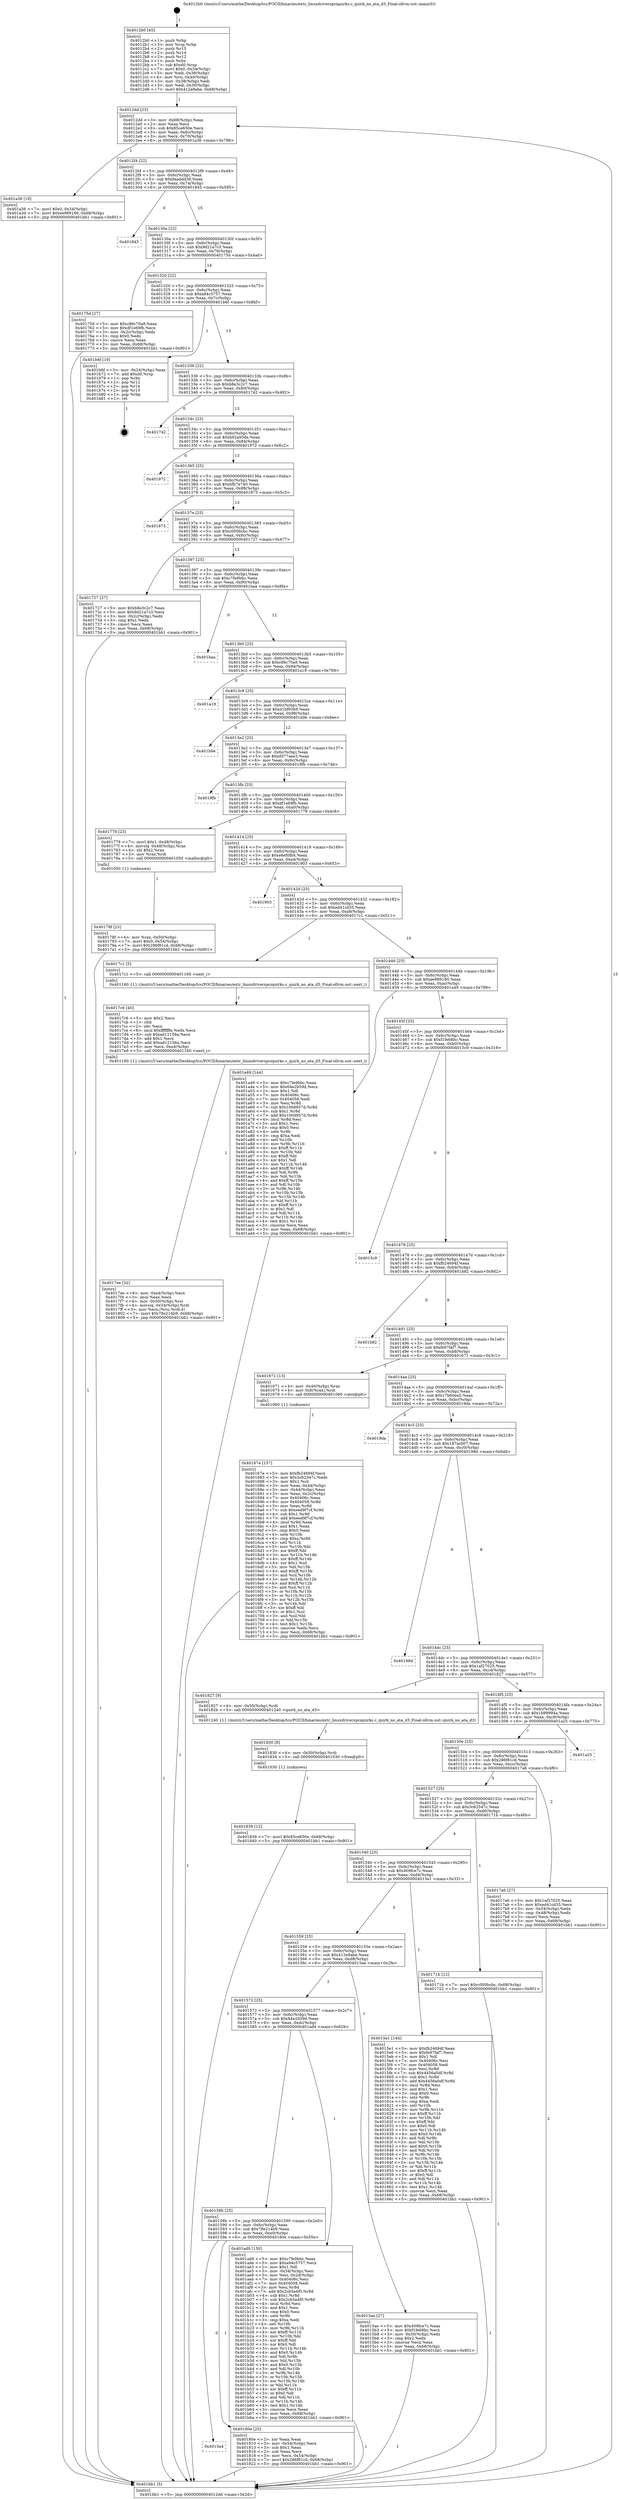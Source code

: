 digraph "0x4012b0" {
  label = "0x4012b0 (/mnt/c/Users/mathe/Desktop/tcc/POCII/binaries/extr_linuxdriverspciquirks.c_quirk_no_ata_d3_Final-ollvm.out::main(0))"
  labelloc = "t"
  node[shape=record]

  Entry [label="",width=0.3,height=0.3,shape=circle,fillcolor=black,style=filled]
  "0x4012dd" [label="{
     0x4012dd [23]\l
     | [instrs]\l
     &nbsp;&nbsp;0x4012dd \<+3\>: mov -0x68(%rbp),%eax\l
     &nbsp;&nbsp;0x4012e0 \<+2\>: mov %eax,%ecx\l
     &nbsp;&nbsp;0x4012e2 \<+6\>: sub $0x85ce650e,%ecx\l
     &nbsp;&nbsp;0x4012e8 \<+3\>: mov %eax,-0x6c(%rbp)\l
     &nbsp;&nbsp;0x4012eb \<+3\>: mov %ecx,-0x70(%rbp)\l
     &nbsp;&nbsp;0x4012ee \<+6\>: je 0000000000401a36 \<main+0x786\>\l
  }"]
  "0x401a36" [label="{
     0x401a36 [19]\l
     | [instrs]\l
     &nbsp;&nbsp;0x401a36 \<+7\>: movl $0x0,-0x34(%rbp)\l
     &nbsp;&nbsp;0x401a3d \<+7\>: movl $0xee989180,-0x68(%rbp)\l
     &nbsp;&nbsp;0x401a44 \<+5\>: jmp 0000000000401bb1 \<main+0x901\>\l
  }"]
  "0x4012f4" [label="{
     0x4012f4 [22]\l
     | [instrs]\l
     &nbsp;&nbsp;0x4012f4 \<+5\>: jmp 00000000004012f9 \<main+0x49\>\l
     &nbsp;&nbsp;0x4012f9 \<+3\>: mov -0x6c(%rbp),%eax\l
     &nbsp;&nbsp;0x4012fc \<+5\>: sub $0x9aaddd36,%eax\l
     &nbsp;&nbsp;0x401301 \<+3\>: mov %eax,-0x74(%rbp)\l
     &nbsp;&nbsp;0x401304 \<+6\>: je 0000000000401845 \<main+0x595\>\l
  }"]
  Exit [label="",width=0.3,height=0.3,shape=circle,fillcolor=black,style=filled,peripheries=2]
  "0x401845" [label="{
     0x401845\l
  }", style=dashed]
  "0x40130a" [label="{
     0x40130a [22]\l
     | [instrs]\l
     &nbsp;&nbsp;0x40130a \<+5\>: jmp 000000000040130f \<main+0x5f\>\l
     &nbsp;&nbsp;0x40130f \<+3\>: mov -0x6c(%rbp),%eax\l
     &nbsp;&nbsp;0x401312 \<+5\>: sub $0x9d21a7c3,%eax\l
     &nbsp;&nbsp;0x401317 \<+3\>: mov %eax,-0x78(%rbp)\l
     &nbsp;&nbsp;0x40131a \<+6\>: je 000000000040175d \<main+0x4ad\>\l
  }"]
  "0x401839" [label="{
     0x401839 [12]\l
     | [instrs]\l
     &nbsp;&nbsp;0x401839 \<+7\>: movl $0x85ce650e,-0x68(%rbp)\l
     &nbsp;&nbsp;0x401840 \<+5\>: jmp 0000000000401bb1 \<main+0x901\>\l
  }"]
  "0x40175d" [label="{
     0x40175d [27]\l
     | [instrs]\l
     &nbsp;&nbsp;0x40175d \<+5\>: mov $0xc86c70a9,%eax\l
     &nbsp;&nbsp;0x401762 \<+5\>: mov $0xdf1e69fb,%ecx\l
     &nbsp;&nbsp;0x401767 \<+3\>: mov -0x2c(%rbp),%edx\l
     &nbsp;&nbsp;0x40176a \<+3\>: cmp $0x0,%edx\l
     &nbsp;&nbsp;0x40176d \<+3\>: cmove %ecx,%eax\l
     &nbsp;&nbsp;0x401770 \<+3\>: mov %eax,-0x68(%rbp)\l
     &nbsp;&nbsp;0x401773 \<+5\>: jmp 0000000000401bb1 \<main+0x901\>\l
  }"]
  "0x401320" [label="{
     0x401320 [22]\l
     | [instrs]\l
     &nbsp;&nbsp;0x401320 \<+5\>: jmp 0000000000401325 \<main+0x75\>\l
     &nbsp;&nbsp;0x401325 \<+3\>: mov -0x6c(%rbp),%eax\l
     &nbsp;&nbsp;0x401328 \<+5\>: sub $0xa94c5757,%eax\l
     &nbsp;&nbsp;0x40132d \<+3\>: mov %eax,-0x7c(%rbp)\l
     &nbsp;&nbsp;0x401330 \<+6\>: je 0000000000401b6f \<main+0x8bf\>\l
  }"]
  "0x401830" [label="{
     0x401830 [9]\l
     | [instrs]\l
     &nbsp;&nbsp;0x401830 \<+4\>: mov -0x50(%rbp),%rdi\l
     &nbsp;&nbsp;0x401834 \<+5\>: call 0000000000401030 \<free@plt\>\l
     | [calls]\l
     &nbsp;&nbsp;0x401030 \{1\} (unknown)\l
  }"]
  "0x401b6f" [label="{
     0x401b6f [19]\l
     | [instrs]\l
     &nbsp;&nbsp;0x401b6f \<+3\>: mov -0x24(%rbp),%eax\l
     &nbsp;&nbsp;0x401b72 \<+7\>: add $0xd0,%rsp\l
     &nbsp;&nbsp;0x401b79 \<+1\>: pop %rbx\l
     &nbsp;&nbsp;0x401b7a \<+2\>: pop %r12\l
     &nbsp;&nbsp;0x401b7c \<+2\>: pop %r14\l
     &nbsp;&nbsp;0x401b7e \<+2\>: pop %r15\l
     &nbsp;&nbsp;0x401b80 \<+1\>: pop %rbp\l
     &nbsp;&nbsp;0x401b81 \<+1\>: ret\l
  }"]
  "0x401336" [label="{
     0x401336 [22]\l
     | [instrs]\l
     &nbsp;&nbsp;0x401336 \<+5\>: jmp 000000000040133b \<main+0x8b\>\l
     &nbsp;&nbsp;0x40133b \<+3\>: mov -0x6c(%rbp),%eax\l
     &nbsp;&nbsp;0x40133e \<+5\>: sub $0xb8e3c2c7,%eax\l
     &nbsp;&nbsp;0x401343 \<+3\>: mov %eax,-0x80(%rbp)\l
     &nbsp;&nbsp;0x401346 \<+6\>: je 0000000000401742 \<main+0x492\>\l
  }"]
  "0x4015a4" [label="{
     0x4015a4\l
  }", style=dashed]
  "0x401742" [label="{
     0x401742\l
  }", style=dashed]
  "0x40134c" [label="{
     0x40134c [25]\l
     | [instrs]\l
     &nbsp;&nbsp;0x40134c \<+5\>: jmp 0000000000401351 \<main+0xa1\>\l
     &nbsp;&nbsp;0x401351 \<+3\>: mov -0x6c(%rbp),%eax\l
     &nbsp;&nbsp;0x401354 \<+5\>: sub $0xb92a93de,%eax\l
     &nbsp;&nbsp;0x401359 \<+6\>: mov %eax,-0x84(%rbp)\l
     &nbsp;&nbsp;0x40135f \<+6\>: je 0000000000401972 \<main+0x6c2\>\l
  }"]
  "0x40180e" [label="{
     0x40180e [25]\l
     | [instrs]\l
     &nbsp;&nbsp;0x40180e \<+2\>: xor %eax,%eax\l
     &nbsp;&nbsp;0x401810 \<+3\>: mov -0x54(%rbp),%ecx\l
     &nbsp;&nbsp;0x401813 \<+3\>: sub $0x1,%eax\l
     &nbsp;&nbsp;0x401816 \<+2\>: sub %eax,%ecx\l
     &nbsp;&nbsp;0x401818 \<+3\>: mov %ecx,-0x54(%rbp)\l
     &nbsp;&nbsp;0x40181b \<+7\>: movl $0x286f81cd,-0x68(%rbp)\l
     &nbsp;&nbsp;0x401822 \<+5\>: jmp 0000000000401bb1 \<main+0x901\>\l
  }"]
  "0x401972" [label="{
     0x401972\l
  }", style=dashed]
  "0x401365" [label="{
     0x401365 [25]\l
     | [instrs]\l
     &nbsp;&nbsp;0x401365 \<+5\>: jmp 000000000040136a \<main+0xba\>\l
     &nbsp;&nbsp;0x40136a \<+3\>: mov -0x6c(%rbp),%eax\l
     &nbsp;&nbsp;0x40136d \<+5\>: sub $0xbfb7e740,%eax\l
     &nbsp;&nbsp;0x401372 \<+6\>: mov %eax,-0x88(%rbp)\l
     &nbsp;&nbsp;0x401378 \<+6\>: je 0000000000401873 \<main+0x5c3\>\l
  }"]
  "0x40158b" [label="{
     0x40158b [25]\l
     | [instrs]\l
     &nbsp;&nbsp;0x40158b \<+5\>: jmp 0000000000401590 \<main+0x2e0\>\l
     &nbsp;&nbsp;0x401590 \<+3\>: mov -0x6c(%rbp),%eax\l
     &nbsp;&nbsp;0x401593 \<+5\>: sub $0x78e214b9,%eax\l
     &nbsp;&nbsp;0x401598 \<+6\>: mov %eax,-0xe0(%rbp)\l
     &nbsp;&nbsp;0x40159e \<+6\>: je 000000000040180e \<main+0x55e\>\l
  }"]
  "0x401873" [label="{
     0x401873\l
  }", style=dashed]
  "0x40137e" [label="{
     0x40137e [25]\l
     | [instrs]\l
     &nbsp;&nbsp;0x40137e \<+5\>: jmp 0000000000401383 \<main+0xd3\>\l
     &nbsp;&nbsp;0x401383 \<+3\>: mov -0x6c(%rbp),%eax\l
     &nbsp;&nbsp;0x401386 \<+5\>: sub $0xc000bcbc,%eax\l
     &nbsp;&nbsp;0x40138b \<+6\>: mov %eax,-0x8c(%rbp)\l
     &nbsp;&nbsp;0x401391 \<+6\>: je 0000000000401727 \<main+0x477\>\l
  }"]
  "0x401ad9" [label="{
     0x401ad9 [150]\l
     | [instrs]\l
     &nbsp;&nbsp;0x401ad9 \<+5\>: mov $0xc7fe9bbc,%eax\l
     &nbsp;&nbsp;0x401ade \<+5\>: mov $0xa94c5757,%ecx\l
     &nbsp;&nbsp;0x401ae3 \<+2\>: mov $0x1,%dl\l
     &nbsp;&nbsp;0x401ae5 \<+3\>: mov -0x34(%rbp),%esi\l
     &nbsp;&nbsp;0x401ae8 \<+3\>: mov %esi,-0x24(%rbp)\l
     &nbsp;&nbsp;0x401aeb \<+7\>: mov 0x40406c,%esi\l
     &nbsp;&nbsp;0x401af2 \<+7\>: mov 0x404058,%edi\l
     &nbsp;&nbsp;0x401af9 \<+3\>: mov %esi,%r8d\l
     &nbsp;&nbsp;0x401afc \<+7\>: add $0x2cb5a4f0,%r8d\l
     &nbsp;&nbsp;0x401b03 \<+4\>: sub $0x1,%r8d\l
     &nbsp;&nbsp;0x401b07 \<+7\>: sub $0x2cb5a4f0,%r8d\l
     &nbsp;&nbsp;0x401b0e \<+4\>: imul %r8d,%esi\l
     &nbsp;&nbsp;0x401b12 \<+3\>: and $0x1,%esi\l
     &nbsp;&nbsp;0x401b15 \<+3\>: cmp $0x0,%esi\l
     &nbsp;&nbsp;0x401b18 \<+4\>: sete %r9b\l
     &nbsp;&nbsp;0x401b1c \<+3\>: cmp $0xa,%edi\l
     &nbsp;&nbsp;0x401b1f \<+4\>: setl %r10b\l
     &nbsp;&nbsp;0x401b23 \<+3\>: mov %r9b,%r11b\l
     &nbsp;&nbsp;0x401b26 \<+4\>: xor $0xff,%r11b\l
     &nbsp;&nbsp;0x401b2a \<+3\>: mov %r10b,%bl\l
     &nbsp;&nbsp;0x401b2d \<+3\>: xor $0xff,%bl\l
     &nbsp;&nbsp;0x401b30 \<+3\>: xor $0x0,%dl\l
     &nbsp;&nbsp;0x401b33 \<+3\>: mov %r11b,%r14b\l
     &nbsp;&nbsp;0x401b36 \<+4\>: and $0x0,%r14b\l
     &nbsp;&nbsp;0x401b3a \<+3\>: and %dl,%r9b\l
     &nbsp;&nbsp;0x401b3d \<+3\>: mov %bl,%r15b\l
     &nbsp;&nbsp;0x401b40 \<+4\>: and $0x0,%r15b\l
     &nbsp;&nbsp;0x401b44 \<+3\>: and %dl,%r10b\l
     &nbsp;&nbsp;0x401b47 \<+3\>: or %r9b,%r14b\l
     &nbsp;&nbsp;0x401b4a \<+3\>: or %r10b,%r15b\l
     &nbsp;&nbsp;0x401b4d \<+3\>: xor %r15b,%r14b\l
     &nbsp;&nbsp;0x401b50 \<+3\>: or %bl,%r11b\l
     &nbsp;&nbsp;0x401b53 \<+4\>: xor $0xff,%r11b\l
     &nbsp;&nbsp;0x401b57 \<+3\>: or $0x0,%dl\l
     &nbsp;&nbsp;0x401b5a \<+3\>: and %dl,%r11b\l
     &nbsp;&nbsp;0x401b5d \<+3\>: or %r11b,%r14b\l
     &nbsp;&nbsp;0x401b60 \<+4\>: test $0x1,%r14b\l
     &nbsp;&nbsp;0x401b64 \<+3\>: cmovne %ecx,%eax\l
     &nbsp;&nbsp;0x401b67 \<+3\>: mov %eax,-0x68(%rbp)\l
     &nbsp;&nbsp;0x401b6a \<+5\>: jmp 0000000000401bb1 \<main+0x901\>\l
  }"]
  "0x401727" [label="{
     0x401727 [27]\l
     | [instrs]\l
     &nbsp;&nbsp;0x401727 \<+5\>: mov $0xb8e3c2c7,%eax\l
     &nbsp;&nbsp;0x40172c \<+5\>: mov $0x9d21a7c3,%ecx\l
     &nbsp;&nbsp;0x401731 \<+3\>: mov -0x2c(%rbp),%edx\l
     &nbsp;&nbsp;0x401734 \<+3\>: cmp $0x1,%edx\l
     &nbsp;&nbsp;0x401737 \<+3\>: cmovl %ecx,%eax\l
     &nbsp;&nbsp;0x40173a \<+3\>: mov %eax,-0x68(%rbp)\l
     &nbsp;&nbsp;0x40173d \<+5\>: jmp 0000000000401bb1 \<main+0x901\>\l
  }"]
  "0x401397" [label="{
     0x401397 [25]\l
     | [instrs]\l
     &nbsp;&nbsp;0x401397 \<+5\>: jmp 000000000040139c \<main+0xec\>\l
     &nbsp;&nbsp;0x40139c \<+3\>: mov -0x6c(%rbp),%eax\l
     &nbsp;&nbsp;0x40139f \<+5\>: sub $0xc7fe9bbc,%eax\l
     &nbsp;&nbsp;0x4013a4 \<+6\>: mov %eax,-0x90(%rbp)\l
     &nbsp;&nbsp;0x4013aa \<+6\>: je 0000000000401baa \<main+0x8fa\>\l
  }"]
  "0x4017ee" [label="{
     0x4017ee [32]\l
     | [instrs]\l
     &nbsp;&nbsp;0x4017ee \<+6\>: mov -0xe4(%rbp),%ecx\l
     &nbsp;&nbsp;0x4017f4 \<+3\>: imul %eax,%ecx\l
     &nbsp;&nbsp;0x4017f7 \<+4\>: mov -0x50(%rbp),%rsi\l
     &nbsp;&nbsp;0x4017fb \<+4\>: movslq -0x54(%rbp),%rdi\l
     &nbsp;&nbsp;0x4017ff \<+3\>: mov %ecx,(%rsi,%rdi,4)\l
     &nbsp;&nbsp;0x401802 \<+7\>: movl $0x78e214b9,-0x68(%rbp)\l
     &nbsp;&nbsp;0x401809 \<+5\>: jmp 0000000000401bb1 \<main+0x901\>\l
  }"]
  "0x401baa" [label="{
     0x401baa\l
  }", style=dashed]
  "0x4013b0" [label="{
     0x4013b0 [25]\l
     | [instrs]\l
     &nbsp;&nbsp;0x4013b0 \<+5\>: jmp 00000000004013b5 \<main+0x105\>\l
     &nbsp;&nbsp;0x4013b5 \<+3\>: mov -0x6c(%rbp),%eax\l
     &nbsp;&nbsp;0x4013b8 \<+5\>: sub $0xc86c70a9,%eax\l
     &nbsp;&nbsp;0x4013bd \<+6\>: mov %eax,-0x94(%rbp)\l
     &nbsp;&nbsp;0x4013c3 \<+6\>: je 0000000000401a19 \<main+0x769\>\l
  }"]
  "0x4017c6" [label="{
     0x4017c6 [40]\l
     | [instrs]\l
     &nbsp;&nbsp;0x4017c6 \<+5\>: mov $0x2,%ecx\l
     &nbsp;&nbsp;0x4017cb \<+1\>: cltd\l
     &nbsp;&nbsp;0x4017cc \<+2\>: idiv %ecx\l
     &nbsp;&nbsp;0x4017ce \<+6\>: imul $0xfffffffe,%edx,%ecx\l
     &nbsp;&nbsp;0x4017d4 \<+6\>: sub $0xad12156a,%ecx\l
     &nbsp;&nbsp;0x4017da \<+3\>: add $0x1,%ecx\l
     &nbsp;&nbsp;0x4017dd \<+6\>: add $0xad12156a,%ecx\l
     &nbsp;&nbsp;0x4017e3 \<+6\>: mov %ecx,-0xe4(%rbp)\l
     &nbsp;&nbsp;0x4017e9 \<+5\>: call 0000000000401160 \<next_i\>\l
     | [calls]\l
     &nbsp;&nbsp;0x401160 \{1\} (/mnt/c/Users/mathe/Desktop/tcc/POCII/binaries/extr_linuxdriverspciquirks.c_quirk_no_ata_d3_Final-ollvm.out::next_i)\l
  }"]
  "0x401a19" [label="{
     0x401a19\l
  }", style=dashed]
  "0x4013c9" [label="{
     0x4013c9 [25]\l
     | [instrs]\l
     &nbsp;&nbsp;0x4013c9 \<+5\>: jmp 00000000004013ce \<main+0x11e\>\l
     &nbsp;&nbsp;0x4013ce \<+3\>: mov -0x6c(%rbp),%eax\l
     &nbsp;&nbsp;0x4013d1 \<+5\>: sub $0xd1bf93b9,%eax\l
     &nbsp;&nbsp;0x4013d6 \<+6\>: mov %eax,-0x98(%rbp)\l
     &nbsp;&nbsp;0x4013dc \<+6\>: je 0000000000401b9e \<main+0x8ee\>\l
  }"]
  "0x40178f" [label="{
     0x40178f [23]\l
     | [instrs]\l
     &nbsp;&nbsp;0x40178f \<+4\>: mov %rax,-0x50(%rbp)\l
     &nbsp;&nbsp;0x401793 \<+7\>: movl $0x0,-0x54(%rbp)\l
     &nbsp;&nbsp;0x40179a \<+7\>: movl $0x286f81cd,-0x68(%rbp)\l
     &nbsp;&nbsp;0x4017a1 \<+5\>: jmp 0000000000401bb1 \<main+0x901\>\l
  }"]
  "0x401b9e" [label="{
     0x401b9e\l
  }", style=dashed]
  "0x4013e2" [label="{
     0x4013e2 [25]\l
     | [instrs]\l
     &nbsp;&nbsp;0x4013e2 \<+5\>: jmp 00000000004013e7 \<main+0x137\>\l
     &nbsp;&nbsp;0x4013e7 \<+3\>: mov -0x6c(%rbp),%eax\l
     &nbsp;&nbsp;0x4013ea \<+5\>: sub $0xd577aee3,%eax\l
     &nbsp;&nbsp;0x4013ef \<+6\>: mov %eax,-0x9c(%rbp)\l
     &nbsp;&nbsp;0x4013f5 \<+6\>: je 00000000004019fb \<main+0x74b\>\l
  }"]
  "0x40167e" [label="{
     0x40167e [157]\l
     | [instrs]\l
     &nbsp;&nbsp;0x40167e \<+5\>: mov $0xfb24694f,%ecx\l
     &nbsp;&nbsp;0x401683 \<+5\>: mov $0x3c62547c,%edx\l
     &nbsp;&nbsp;0x401688 \<+3\>: mov $0x1,%sil\l
     &nbsp;&nbsp;0x40168b \<+3\>: mov %eax,-0x44(%rbp)\l
     &nbsp;&nbsp;0x40168e \<+3\>: mov -0x44(%rbp),%eax\l
     &nbsp;&nbsp;0x401691 \<+3\>: mov %eax,-0x2c(%rbp)\l
     &nbsp;&nbsp;0x401694 \<+7\>: mov 0x40406c,%eax\l
     &nbsp;&nbsp;0x40169b \<+8\>: mov 0x404058,%r8d\l
     &nbsp;&nbsp;0x4016a3 \<+3\>: mov %eax,%r9d\l
     &nbsp;&nbsp;0x4016a6 \<+7\>: sub $0xeed9f7cf,%r9d\l
     &nbsp;&nbsp;0x4016ad \<+4\>: sub $0x1,%r9d\l
     &nbsp;&nbsp;0x4016b1 \<+7\>: add $0xeed9f7cf,%r9d\l
     &nbsp;&nbsp;0x4016b8 \<+4\>: imul %r9d,%eax\l
     &nbsp;&nbsp;0x4016bc \<+3\>: and $0x1,%eax\l
     &nbsp;&nbsp;0x4016bf \<+3\>: cmp $0x0,%eax\l
     &nbsp;&nbsp;0x4016c2 \<+4\>: sete %r10b\l
     &nbsp;&nbsp;0x4016c6 \<+4\>: cmp $0xa,%r8d\l
     &nbsp;&nbsp;0x4016ca \<+4\>: setl %r11b\l
     &nbsp;&nbsp;0x4016ce \<+3\>: mov %r10b,%bl\l
     &nbsp;&nbsp;0x4016d1 \<+3\>: xor $0xff,%bl\l
     &nbsp;&nbsp;0x4016d4 \<+3\>: mov %r11b,%r14b\l
     &nbsp;&nbsp;0x4016d7 \<+4\>: xor $0xff,%r14b\l
     &nbsp;&nbsp;0x4016db \<+4\>: xor $0x1,%sil\l
     &nbsp;&nbsp;0x4016df \<+3\>: mov %bl,%r15b\l
     &nbsp;&nbsp;0x4016e2 \<+4\>: and $0xff,%r15b\l
     &nbsp;&nbsp;0x4016e6 \<+3\>: and %sil,%r10b\l
     &nbsp;&nbsp;0x4016e9 \<+3\>: mov %r14b,%r12b\l
     &nbsp;&nbsp;0x4016ec \<+4\>: and $0xff,%r12b\l
     &nbsp;&nbsp;0x4016f0 \<+3\>: and %sil,%r11b\l
     &nbsp;&nbsp;0x4016f3 \<+3\>: or %r10b,%r15b\l
     &nbsp;&nbsp;0x4016f6 \<+3\>: or %r11b,%r12b\l
     &nbsp;&nbsp;0x4016f9 \<+3\>: xor %r12b,%r15b\l
     &nbsp;&nbsp;0x4016fc \<+3\>: or %r14b,%bl\l
     &nbsp;&nbsp;0x4016ff \<+3\>: xor $0xff,%bl\l
     &nbsp;&nbsp;0x401702 \<+4\>: or $0x1,%sil\l
     &nbsp;&nbsp;0x401706 \<+3\>: and %sil,%bl\l
     &nbsp;&nbsp;0x401709 \<+3\>: or %bl,%r15b\l
     &nbsp;&nbsp;0x40170c \<+4\>: test $0x1,%r15b\l
     &nbsp;&nbsp;0x401710 \<+3\>: cmovne %edx,%ecx\l
     &nbsp;&nbsp;0x401713 \<+3\>: mov %ecx,-0x68(%rbp)\l
     &nbsp;&nbsp;0x401716 \<+5\>: jmp 0000000000401bb1 \<main+0x901\>\l
  }"]
  "0x4019fb" [label="{
     0x4019fb\l
  }", style=dashed]
  "0x4013fb" [label="{
     0x4013fb [25]\l
     | [instrs]\l
     &nbsp;&nbsp;0x4013fb \<+5\>: jmp 0000000000401400 \<main+0x150\>\l
     &nbsp;&nbsp;0x401400 \<+3\>: mov -0x6c(%rbp),%eax\l
     &nbsp;&nbsp;0x401403 \<+5\>: sub $0xdf1e69fb,%eax\l
     &nbsp;&nbsp;0x401408 \<+6\>: mov %eax,-0xa0(%rbp)\l
     &nbsp;&nbsp;0x40140e \<+6\>: je 0000000000401778 \<main+0x4c8\>\l
  }"]
  "0x4012b0" [label="{
     0x4012b0 [45]\l
     | [instrs]\l
     &nbsp;&nbsp;0x4012b0 \<+1\>: push %rbp\l
     &nbsp;&nbsp;0x4012b1 \<+3\>: mov %rsp,%rbp\l
     &nbsp;&nbsp;0x4012b4 \<+2\>: push %r15\l
     &nbsp;&nbsp;0x4012b6 \<+2\>: push %r14\l
     &nbsp;&nbsp;0x4012b8 \<+2\>: push %r12\l
     &nbsp;&nbsp;0x4012ba \<+1\>: push %rbx\l
     &nbsp;&nbsp;0x4012bb \<+7\>: sub $0xd0,%rsp\l
     &nbsp;&nbsp;0x4012c2 \<+7\>: movl $0x0,-0x34(%rbp)\l
     &nbsp;&nbsp;0x4012c9 \<+3\>: mov %edi,-0x38(%rbp)\l
     &nbsp;&nbsp;0x4012cc \<+4\>: mov %rsi,-0x40(%rbp)\l
     &nbsp;&nbsp;0x4012d0 \<+3\>: mov -0x38(%rbp),%edi\l
     &nbsp;&nbsp;0x4012d3 \<+3\>: mov %edi,-0x30(%rbp)\l
     &nbsp;&nbsp;0x4012d6 \<+7\>: movl $0x412e8abe,-0x68(%rbp)\l
  }"]
  "0x401778" [label="{
     0x401778 [23]\l
     | [instrs]\l
     &nbsp;&nbsp;0x401778 \<+7\>: movl $0x1,-0x48(%rbp)\l
     &nbsp;&nbsp;0x40177f \<+4\>: movslq -0x48(%rbp),%rax\l
     &nbsp;&nbsp;0x401783 \<+4\>: shl $0x2,%rax\l
     &nbsp;&nbsp;0x401787 \<+3\>: mov %rax,%rdi\l
     &nbsp;&nbsp;0x40178a \<+5\>: call 0000000000401050 \<malloc@plt\>\l
     | [calls]\l
     &nbsp;&nbsp;0x401050 \{1\} (unknown)\l
  }"]
  "0x401414" [label="{
     0x401414 [25]\l
     | [instrs]\l
     &nbsp;&nbsp;0x401414 \<+5\>: jmp 0000000000401419 \<main+0x169\>\l
     &nbsp;&nbsp;0x401419 \<+3\>: mov -0x6c(%rbp),%eax\l
     &nbsp;&nbsp;0x40141c \<+5\>: sub $0xe6ef0fb4,%eax\l
     &nbsp;&nbsp;0x401421 \<+6\>: mov %eax,-0xa4(%rbp)\l
     &nbsp;&nbsp;0x401427 \<+6\>: je 0000000000401903 \<main+0x653\>\l
  }"]
  "0x401bb1" [label="{
     0x401bb1 [5]\l
     | [instrs]\l
     &nbsp;&nbsp;0x401bb1 \<+5\>: jmp 00000000004012dd \<main+0x2d\>\l
  }"]
  "0x401903" [label="{
     0x401903\l
  }", style=dashed]
  "0x40142d" [label="{
     0x40142d [25]\l
     | [instrs]\l
     &nbsp;&nbsp;0x40142d \<+5\>: jmp 0000000000401432 \<main+0x182\>\l
     &nbsp;&nbsp;0x401432 \<+3\>: mov -0x6c(%rbp),%eax\l
     &nbsp;&nbsp;0x401435 \<+5\>: sub $0xed41cd35,%eax\l
     &nbsp;&nbsp;0x40143a \<+6\>: mov %eax,-0xa8(%rbp)\l
     &nbsp;&nbsp;0x401440 \<+6\>: je 00000000004017c1 \<main+0x511\>\l
  }"]
  "0x401572" [label="{
     0x401572 [25]\l
     | [instrs]\l
     &nbsp;&nbsp;0x401572 \<+5\>: jmp 0000000000401577 \<main+0x2c7\>\l
     &nbsp;&nbsp;0x401577 \<+3\>: mov -0x6c(%rbp),%eax\l
     &nbsp;&nbsp;0x40157a \<+5\>: sub $0x64e2b59d,%eax\l
     &nbsp;&nbsp;0x40157f \<+6\>: mov %eax,-0xdc(%rbp)\l
     &nbsp;&nbsp;0x401585 \<+6\>: je 0000000000401ad9 \<main+0x829\>\l
  }"]
  "0x4017c1" [label="{
     0x4017c1 [5]\l
     | [instrs]\l
     &nbsp;&nbsp;0x4017c1 \<+5\>: call 0000000000401160 \<next_i\>\l
     | [calls]\l
     &nbsp;&nbsp;0x401160 \{1\} (/mnt/c/Users/mathe/Desktop/tcc/POCII/binaries/extr_linuxdriverspciquirks.c_quirk_no_ata_d3_Final-ollvm.out::next_i)\l
  }"]
  "0x401446" [label="{
     0x401446 [25]\l
     | [instrs]\l
     &nbsp;&nbsp;0x401446 \<+5\>: jmp 000000000040144b \<main+0x19b\>\l
     &nbsp;&nbsp;0x40144b \<+3\>: mov -0x6c(%rbp),%eax\l
     &nbsp;&nbsp;0x40144e \<+5\>: sub $0xee989180,%eax\l
     &nbsp;&nbsp;0x401453 \<+6\>: mov %eax,-0xac(%rbp)\l
     &nbsp;&nbsp;0x401459 \<+6\>: je 0000000000401a49 \<main+0x799\>\l
  }"]
  "0x4015ae" [label="{
     0x4015ae [27]\l
     | [instrs]\l
     &nbsp;&nbsp;0x4015ae \<+5\>: mov $0x409fce7c,%eax\l
     &nbsp;&nbsp;0x4015b3 \<+5\>: mov $0xf1fe68bc,%ecx\l
     &nbsp;&nbsp;0x4015b8 \<+3\>: mov -0x30(%rbp),%edx\l
     &nbsp;&nbsp;0x4015bb \<+3\>: cmp $0x2,%edx\l
     &nbsp;&nbsp;0x4015be \<+3\>: cmovne %ecx,%eax\l
     &nbsp;&nbsp;0x4015c1 \<+3\>: mov %eax,-0x68(%rbp)\l
     &nbsp;&nbsp;0x4015c4 \<+5\>: jmp 0000000000401bb1 \<main+0x901\>\l
  }"]
  "0x401a49" [label="{
     0x401a49 [144]\l
     | [instrs]\l
     &nbsp;&nbsp;0x401a49 \<+5\>: mov $0xc7fe9bbc,%eax\l
     &nbsp;&nbsp;0x401a4e \<+5\>: mov $0x64e2b59d,%ecx\l
     &nbsp;&nbsp;0x401a53 \<+2\>: mov $0x1,%dl\l
     &nbsp;&nbsp;0x401a55 \<+7\>: mov 0x40406c,%esi\l
     &nbsp;&nbsp;0x401a5c \<+7\>: mov 0x404058,%edi\l
     &nbsp;&nbsp;0x401a63 \<+3\>: mov %esi,%r8d\l
     &nbsp;&nbsp;0x401a66 \<+7\>: sub $0x100d957d,%r8d\l
     &nbsp;&nbsp;0x401a6d \<+4\>: sub $0x1,%r8d\l
     &nbsp;&nbsp;0x401a71 \<+7\>: add $0x100d957d,%r8d\l
     &nbsp;&nbsp;0x401a78 \<+4\>: imul %r8d,%esi\l
     &nbsp;&nbsp;0x401a7c \<+3\>: and $0x1,%esi\l
     &nbsp;&nbsp;0x401a7f \<+3\>: cmp $0x0,%esi\l
     &nbsp;&nbsp;0x401a82 \<+4\>: sete %r9b\l
     &nbsp;&nbsp;0x401a86 \<+3\>: cmp $0xa,%edi\l
     &nbsp;&nbsp;0x401a89 \<+4\>: setl %r10b\l
     &nbsp;&nbsp;0x401a8d \<+3\>: mov %r9b,%r11b\l
     &nbsp;&nbsp;0x401a90 \<+4\>: xor $0xff,%r11b\l
     &nbsp;&nbsp;0x401a94 \<+3\>: mov %r10b,%bl\l
     &nbsp;&nbsp;0x401a97 \<+3\>: xor $0xff,%bl\l
     &nbsp;&nbsp;0x401a9a \<+3\>: xor $0x1,%dl\l
     &nbsp;&nbsp;0x401a9d \<+3\>: mov %r11b,%r14b\l
     &nbsp;&nbsp;0x401aa0 \<+4\>: and $0xff,%r14b\l
     &nbsp;&nbsp;0x401aa4 \<+3\>: and %dl,%r9b\l
     &nbsp;&nbsp;0x401aa7 \<+3\>: mov %bl,%r15b\l
     &nbsp;&nbsp;0x401aaa \<+4\>: and $0xff,%r15b\l
     &nbsp;&nbsp;0x401aae \<+3\>: and %dl,%r10b\l
     &nbsp;&nbsp;0x401ab1 \<+3\>: or %r9b,%r14b\l
     &nbsp;&nbsp;0x401ab4 \<+3\>: or %r10b,%r15b\l
     &nbsp;&nbsp;0x401ab7 \<+3\>: xor %r15b,%r14b\l
     &nbsp;&nbsp;0x401aba \<+3\>: or %bl,%r11b\l
     &nbsp;&nbsp;0x401abd \<+4\>: xor $0xff,%r11b\l
     &nbsp;&nbsp;0x401ac1 \<+3\>: or $0x1,%dl\l
     &nbsp;&nbsp;0x401ac4 \<+3\>: and %dl,%r11b\l
     &nbsp;&nbsp;0x401ac7 \<+3\>: or %r11b,%r14b\l
     &nbsp;&nbsp;0x401aca \<+4\>: test $0x1,%r14b\l
     &nbsp;&nbsp;0x401ace \<+3\>: cmovne %ecx,%eax\l
     &nbsp;&nbsp;0x401ad1 \<+3\>: mov %eax,-0x68(%rbp)\l
     &nbsp;&nbsp;0x401ad4 \<+5\>: jmp 0000000000401bb1 \<main+0x901\>\l
  }"]
  "0x40145f" [label="{
     0x40145f [25]\l
     | [instrs]\l
     &nbsp;&nbsp;0x40145f \<+5\>: jmp 0000000000401464 \<main+0x1b4\>\l
     &nbsp;&nbsp;0x401464 \<+3\>: mov -0x6c(%rbp),%eax\l
     &nbsp;&nbsp;0x401467 \<+5\>: sub $0xf1fe68bc,%eax\l
     &nbsp;&nbsp;0x40146c \<+6\>: mov %eax,-0xb0(%rbp)\l
     &nbsp;&nbsp;0x401472 \<+6\>: je 00000000004015c9 \<main+0x319\>\l
  }"]
  "0x401559" [label="{
     0x401559 [25]\l
     | [instrs]\l
     &nbsp;&nbsp;0x401559 \<+5\>: jmp 000000000040155e \<main+0x2ae\>\l
     &nbsp;&nbsp;0x40155e \<+3\>: mov -0x6c(%rbp),%eax\l
     &nbsp;&nbsp;0x401561 \<+5\>: sub $0x412e8abe,%eax\l
     &nbsp;&nbsp;0x401566 \<+6\>: mov %eax,-0xd8(%rbp)\l
     &nbsp;&nbsp;0x40156c \<+6\>: je 00000000004015ae \<main+0x2fe\>\l
  }"]
  "0x4015c9" [label="{
     0x4015c9\l
  }", style=dashed]
  "0x401478" [label="{
     0x401478 [25]\l
     | [instrs]\l
     &nbsp;&nbsp;0x401478 \<+5\>: jmp 000000000040147d \<main+0x1cd\>\l
     &nbsp;&nbsp;0x40147d \<+3\>: mov -0x6c(%rbp),%eax\l
     &nbsp;&nbsp;0x401480 \<+5\>: sub $0xfb24694f,%eax\l
     &nbsp;&nbsp;0x401485 \<+6\>: mov %eax,-0xb4(%rbp)\l
     &nbsp;&nbsp;0x40148b \<+6\>: je 0000000000401b82 \<main+0x8d2\>\l
  }"]
  "0x4015e1" [label="{
     0x4015e1 [144]\l
     | [instrs]\l
     &nbsp;&nbsp;0x4015e1 \<+5\>: mov $0xfb24694f,%eax\l
     &nbsp;&nbsp;0x4015e6 \<+5\>: mov $0xfe97faf7,%ecx\l
     &nbsp;&nbsp;0x4015eb \<+2\>: mov $0x1,%dl\l
     &nbsp;&nbsp;0x4015ed \<+7\>: mov 0x40406c,%esi\l
     &nbsp;&nbsp;0x4015f4 \<+7\>: mov 0x404058,%edi\l
     &nbsp;&nbsp;0x4015fb \<+3\>: mov %esi,%r8d\l
     &nbsp;&nbsp;0x4015fe \<+7\>: sub $0x4456a0df,%r8d\l
     &nbsp;&nbsp;0x401605 \<+4\>: sub $0x1,%r8d\l
     &nbsp;&nbsp;0x401609 \<+7\>: add $0x4456a0df,%r8d\l
     &nbsp;&nbsp;0x401610 \<+4\>: imul %r8d,%esi\l
     &nbsp;&nbsp;0x401614 \<+3\>: and $0x1,%esi\l
     &nbsp;&nbsp;0x401617 \<+3\>: cmp $0x0,%esi\l
     &nbsp;&nbsp;0x40161a \<+4\>: sete %r9b\l
     &nbsp;&nbsp;0x40161e \<+3\>: cmp $0xa,%edi\l
     &nbsp;&nbsp;0x401621 \<+4\>: setl %r10b\l
     &nbsp;&nbsp;0x401625 \<+3\>: mov %r9b,%r11b\l
     &nbsp;&nbsp;0x401628 \<+4\>: xor $0xff,%r11b\l
     &nbsp;&nbsp;0x40162c \<+3\>: mov %r10b,%bl\l
     &nbsp;&nbsp;0x40162f \<+3\>: xor $0xff,%bl\l
     &nbsp;&nbsp;0x401632 \<+3\>: xor $0x0,%dl\l
     &nbsp;&nbsp;0x401635 \<+3\>: mov %r11b,%r14b\l
     &nbsp;&nbsp;0x401638 \<+4\>: and $0x0,%r14b\l
     &nbsp;&nbsp;0x40163c \<+3\>: and %dl,%r9b\l
     &nbsp;&nbsp;0x40163f \<+3\>: mov %bl,%r15b\l
     &nbsp;&nbsp;0x401642 \<+4\>: and $0x0,%r15b\l
     &nbsp;&nbsp;0x401646 \<+3\>: and %dl,%r10b\l
     &nbsp;&nbsp;0x401649 \<+3\>: or %r9b,%r14b\l
     &nbsp;&nbsp;0x40164c \<+3\>: or %r10b,%r15b\l
     &nbsp;&nbsp;0x40164f \<+3\>: xor %r15b,%r14b\l
     &nbsp;&nbsp;0x401652 \<+3\>: or %bl,%r11b\l
     &nbsp;&nbsp;0x401655 \<+4\>: xor $0xff,%r11b\l
     &nbsp;&nbsp;0x401659 \<+3\>: or $0x0,%dl\l
     &nbsp;&nbsp;0x40165c \<+3\>: and %dl,%r11b\l
     &nbsp;&nbsp;0x40165f \<+3\>: or %r11b,%r14b\l
     &nbsp;&nbsp;0x401662 \<+4\>: test $0x1,%r14b\l
     &nbsp;&nbsp;0x401666 \<+3\>: cmovne %ecx,%eax\l
     &nbsp;&nbsp;0x401669 \<+3\>: mov %eax,-0x68(%rbp)\l
     &nbsp;&nbsp;0x40166c \<+5\>: jmp 0000000000401bb1 \<main+0x901\>\l
  }"]
  "0x401b82" [label="{
     0x401b82\l
  }", style=dashed]
  "0x401491" [label="{
     0x401491 [25]\l
     | [instrs]\l
     &nbsp;&nbsp;0x401491 \<+5\>: jmp 0000000000401496 \<main+0x1e6\>\l
     &nbsp;&nbsp;0x401496 \<+3\>: mov -0x6c(%rbp),%eax\l
     &nbsp;&nbsp;0x401499 \<+5\>: sub $0xfe97faf7,%eax\l
     &nbsp;&nbsp;0x40149e \<+6\>: mov %eax,-0xb8(%rbp)\l
     &nbsp;&nbsp;0x4014a4 \<+6\>: je 0000000000401671 \<main+0x3c1\>\l
  }"]
  "0x401540" [label="{
     0x401540 [25]\l
     | [instrs]\l
     &nbsp;&nbsp;0x401540 \<+5\>: jmp 0000000000401545 \<main+0x295\>\l
     &nbsp;&nbsp;0x401545 \<+3\>: mov -0x6c(%rbp),%eax\l
     &nbsp;&nbsp;0x401548 \<+5\>: sub $0x409fce7c,%eax\l
     &nbsp;&nbsp;0x40154d \<+6\>: mov %eax,-0xd4(%rbp)\l
     &nbsp;&nbsp;0x401553 \<+6\>: je 00000000004015e1 \<main+0x331\>\l
  }"]
  "0x401671" [label="{
     0x401671 [13]\l
     | [instrs]\l
     &nbsp;&nbsp;0x401671 \<+4\>: mov -0x40(%rbp),%rax\l
     &nbsp;&nbsp;0x401675 \<+4\>: mov 0x8(%rax),%rdi\l
     &nbsp;&nbsp;0x401679 \<+5\>: call 0000000000401060 \<atoi@plt\>\l
     | [calls]\l
     &nbsp;&nbsp;0x401060 \{1\} (unknown)\l
  }"]
  "0x4014aa" [label="{
     0x4014aa [25]\l
     | [instrs]\l
     &nbsp;&nbsp;0x4014aa \<+5\>: jmp 00000000004014af \<main+0x1ff\>\l
     &nbsp;&nbsp;0x4014af \<+3\>: mov -0x6c(%rbp),%eax\l
     &nbsp;&nbsp;0x4014b2 \<+5\>: sub $0x17b60ee5,%eax\l
     &nbsp;&nbsp;0x4014b7 \<+6\>: mov %eax,-0xbc(%rbp)\l
     &nbsp;&nbsp;0x4014bd \<+6\>: je 00000000004019da \<main+0x72a\>\l
  }"]
  "0x40171b" [label="{
     0x40171b [12]\l
     | [instrs]\l
     &nbsp;&nbsp;0x40171b \<+7\>: movl $0xc000bcbc,-0x68(%rbp)\l
     &nbsp;&nbsp;0x401722 \<+5\>: jmp 0000000000401bb1 \<main+0x901\>\l
  }"]
  "0x4019da" [label="{
     0x4019da\l
  }", style=dashed]
  "0x4014c3" [label="{
     0x4014c3 [25]\l
     | [instrs]\l
     &nbsp;&nbsp;0x4014c3 \<+5\>: jmp 00000000004014c8 \<main+0x218\>\l
     &nbsp;&nbsp;0x4014c8 \<+3\>: mov -0x6c(%rbp),%eax\l
     &nbsp;&nbsp;0x4014cb \<+5\>: sub $0x187acb07,%eax\l
     &nbsp;&nbsp;0x4014d0 \<+6\>: mov %eax,-0xc0(%rbp)\l
     &nbsp;&nbsp;0x4014d6 \<+6\>: je 000000000040198d \<main+0x6dd\>\l
  }"]
  "0x401527" [label="{
     0x401527 [25]\l
     | [instrs]\l
     &nbsp;&nbsp;0x401527 \<+5\>: jmp 000000000040152c \<main+0x27c\>\l
     &nbsp;&nbsp;0x40152c \<+3\>: mov -0x6c(%rbp),%eax\l
     &nbsp;&nbsp;0x40152f \<+5\>: sub $0x3c62547c,%eax\l
     &nbsp;&nbsp;0x401534 \<+6\>: mov %eax,-0xd0(%rbp)\l
     &nbsp;&nbsp;0x40153a \<+6\>: je 000000000040171b \<main+0x46b\>\l
  }"]
  "0x40198d" [label="{
     0x40198d\l
  }", style=dashed]
  "0x4014dc" [label="{
     0x4014dc [25]\l
     | [instrs]\l
     &nbsp;&nbsp;0x4014dc \<+5\>: jmp 00000000004014e1 \<main+0x231\>\l
     &nbsp;&nbsp;0x4014e1 \<+3\>: mov -0x6c(%rbp),%eax\l
     &nbsp;&nbsp;0x4014e4 \<+5\>: sub $0x1af27025,%eax\l
     &nbsp;&nbsp;0x4014e9 \<+6\>: mov %eax,-0xc4(%rbp)\l
     &nbsp;&nbsp;0x4014ef \<+6\>: je 0000000000401827 \<main+0x577\>\l
  }"]
  "0x4017a6" [label="{
     0x4017a6 [27]\l
     | [instrs]\l
     &nbsp;&nbsp;0x4017a6 \<+5\>: mov $0x1af27025,%eax\l
     &nbsp;&nbsp;0x4017ab \<+5\>: mov $0xed41cd35,%ecx\l
     &nbsp;&nbsp;0x4017b0 \<+3\>: mov -0x54(%rbp),%edx\l
     &nbsp;&nbsp;0x4017b3 \<+3\>: cmp -0x48(%rbp),%edx\l
     &nbsp;&nbsp;0x4017b6 \<+3\>: cmovl %ecx,%eax\l
     &nbsp;&nbsp;0x4017b9 \<+3\>: mov %eax,-0x68(%rbp)\l
     &nbsp;&nbsp;0x4017bc \<+5\>: jmp 0000000000401bb1 \<main+0x901\>\l
  }"]
  "0x401827" [label="{
     0x401827 [9]\l
     | [instrs]\l
     &nbsp;&nbsp;0x401827 \<+4\>: mov -0x50(%rbp),%rdi\l
     &nbsp;&nbsp;0x40182b \<+5\>: call 0000000000401240 \<quirk_no_ata_d3\>\l
     | [calls]\l
     &nbsp;&nbsp;0x401240 \{1\} (/mnt/c/Users/mathe/Desktop/tcc/POCII/binaries/extr_linuxdriverspciquirks.c_quirk_no_ata_d3_Final-ollvm.out::quirk_no_ata_d3)\l
  }"]
  "0x4014f5" [label="{
     0x4014f5 [25]\l
     | [instrs]\l
     &nbsp;&nbsp;0x4014f5 \<+5\>: jmp 00000000004014fa \<main+0x24a\>\l
     &nbsp;&nbsp;0x4014fa \<+3\>: mov -0x6c(%rbp),%eax\l
     &nbsp;&nbsp;0x4014fd \<+5\>: sub $0x1b99994a,%eax\l
     &nbsp;&nbsp;0x401502 \<+6\>: mov %eax,-0xc8(%rbp)\l
     &nbsp;&nbsp;0x401508 \<+6\>: je 0000000000401a25 \<main+0x775\>\l
  }"]
  "0x40150e" [label="{
     0x40150e [25]\l
     | [instrs]\l
     &nbsp;&nbsp;0x40150e \<+5\>: jmp 0000000000401513 \<main+0x263\>\l
     &nbsp;&nbsp;0x401513 \<+3\>: mov -0x6c(%rbp),%eax\l
     &nbsp;&nbsp;0x401516 \<+5\>: sub $0x286f81cd,%eax\l
     &nbsp;&nbsp;0x40151b \<+6\>: mov %eax,-0xcc(%rbp)\l
     &nbsp;&nbsp;0x401521 \<+6\>: je 00000000004017a6 \<main+0x4f6\>\l
  }"]
  "0x401a25" [label="{
     0x401a25\l
  }", style=dashed]
  Entry -> "0x4012b0" [label=" 1"]
  "0x4012dd" -> "0x401a36" [label=" 1"]
  "0x4012dd" -> "0x4012f4" [label=" 15"]
  "0x401b6f" -> Exit [label=" 1"]
  "0x4012f4" -> "0x401845" [label=" 0"]
  "0x4012f4" -> "0x40130a" [label=" 15"]
  "0x401ad9" -> "0x401bb1" [label=" 1"]
  "0x40130a" -> "0x40175d" [label=" 1"]
  "0x40130a" -> "0x401320" [label=" 14"]
  "0x401a49" -> "0x401bb1" [label=" 1"]
  "0x401320" -> "0x401b6f" [label=" 1"]
  "0x401320" -> "0x401336" [label=" 13"]
  "0x401a36" -> "0x401bb1" [label=" 1"]
  "0x401336" -> "0x401742" [label=" 0"]
  "0x401336" -> "0x40134c" [label=" 13"]
  "0x401839" -> "0x401bb1" [label=" 1"]
  "0x40134c" -> "0x401972" [label=" 0"]
  "0x40134c" -> "0x401365" [label=" 13"]
  "0x401830" -> "0x401839" [label=" 1"]
  "0x401365" -> "0x401873" [label=" 0"]
  "0x401365" -> "0x40137e" [label=" 13"]
  "0x40180e" -> "0x401bb1" [label=" 1"]
  "0x40137e" -> "0x401727" [label=" 1"]
  "0x40137e" -> "0x401397" [label=" 12"]
  "0x40158b" -> "0x4015a4" [label=" 0"]
  "0x401397" -> "0x401baa" [label=" 0"]
  "0x401397" -> "0x4013b0" [label=" 12"]
  "0x401827" -> "0x401830" [label=" 1"]
  "0x4013b0" -> "0x401a19" [label=" 0"]
  "0x4013b0" -> "0x4013c9" [label=" 12"]
  "0x401572" -> "0x40158b" [label=" 1"]
  "0x4013c9" -> "0x401b9e" [label=" 0"]
  "0x4013c9" -> "0x4013e2" [label=" 12"]
  "0x401572" -> "0x401ad9" [label=" 1"]
  "0x4013e2" -> "0x4019fb" [label=" 0"]
  "0x4013e2" -> "0x4013fb" [label=" 12"]
  "0x40158b" -> "0x40180e" [label=" 1"]
  "0x4013fb" -> "0x401778" [label=" 1"]
  "0x4013fb" -> "0x401414" [label=" 11"]
  "0x4017ee" -> "0x401bb1" [label=" 1"]
  "0x401414" -> "0x401903" [label=" 0"]
  "0x401414" -> "0x40142d" [label=" 11"]
  "0x4017c6" -> "0x4017ee" [label=" 1"]
  "0x40142d" -> "0x4017c1" [label=" 1"]
  "0x40142d" -> "0x401446" [label=" 10"]
  "0x4017c1" -> "0x4017c6" [label=" 1"]
  "0x401446" -> "0x401a49" [label=" 1"]
  "0x401446" -> "0x40145f" [label=" 9"]
  "0x4017a6" -> "0x401bb1" [label=" 2"]
  "0x40145f" -> "0x4015c9" [label=" 0"]
  "0x40145f" -> "0x401478" [label=" 9"]
  "0x401778" -> "0x40178f" [label=" 1"]
  "0x401478" -> "0x401b82" [label=" 0"]
  "0x401478" -> "0x401491" [label=" 9"]
  "0x40175d" -> "0x401bb1" [label=" 1"]
  "0x401491" -> "0x401671" [label=" 1"]
  "0x401491" -> "0x4014aa" [label=" 8"]
  "0x40171b" -> "0x401bb1" [label=" 1"]
  "0x4014aa" -> "0x4019da" [label=" 0"]
  "0x4014aa" -> "0x4014c3" [label=" 8"]
  "0x40167e" -> "0x401bb1" [label=" 1"]
  "0x4014c3" -> "0x40198d" [label=" 0"]
  "0x4014c3" -> "0x4014dc" [label=" 8"]
  "0x4015e1" -> "0x401bb1" [label=" 1"]
  "0x4014dc" -> "0x401827" [label=" 1"]
  "0x4014dc" -> "0x4014f5" [label=" 7"]
  "0x401bb1" -> "0x4012dd" [label=" 15"]
  "0x4014f5" -> "0x401a25" [label=" 0"]
  "0x4014f5" -> "0x40150e" [label=" 7"]
  "0x4012b0" -> "0x4012dd" [label=" 1"]
  "0x40150e" -> "0x4017a6" [label=" 2"]
  "0x40150e" -> "0x401527" [label=" 5"]
  "0x401671" -> "0x40167e" [label=" 1"]
  "0x401527" -> "0x40171b" [label=" 1"]
  "0x401527" -> "0x401540" [label=" 4"]
  "0x401727" -> "0x401bb1" [label=" 1"]
  "0x401540" -> "0x4015e1" [label=" 1"]
  "0x401540" -> "0x401559" [label=" 3"]
  "0x40178f" -> "0x401bb1" [label=" 1"]
  "0x401559" -> "0x4015ae" [label=" 1"]
  "0x401559" -> "0x401572" [label=" 2"]
  "0x4015ae" -> "0x401bb1" [label=" 1"]
}
